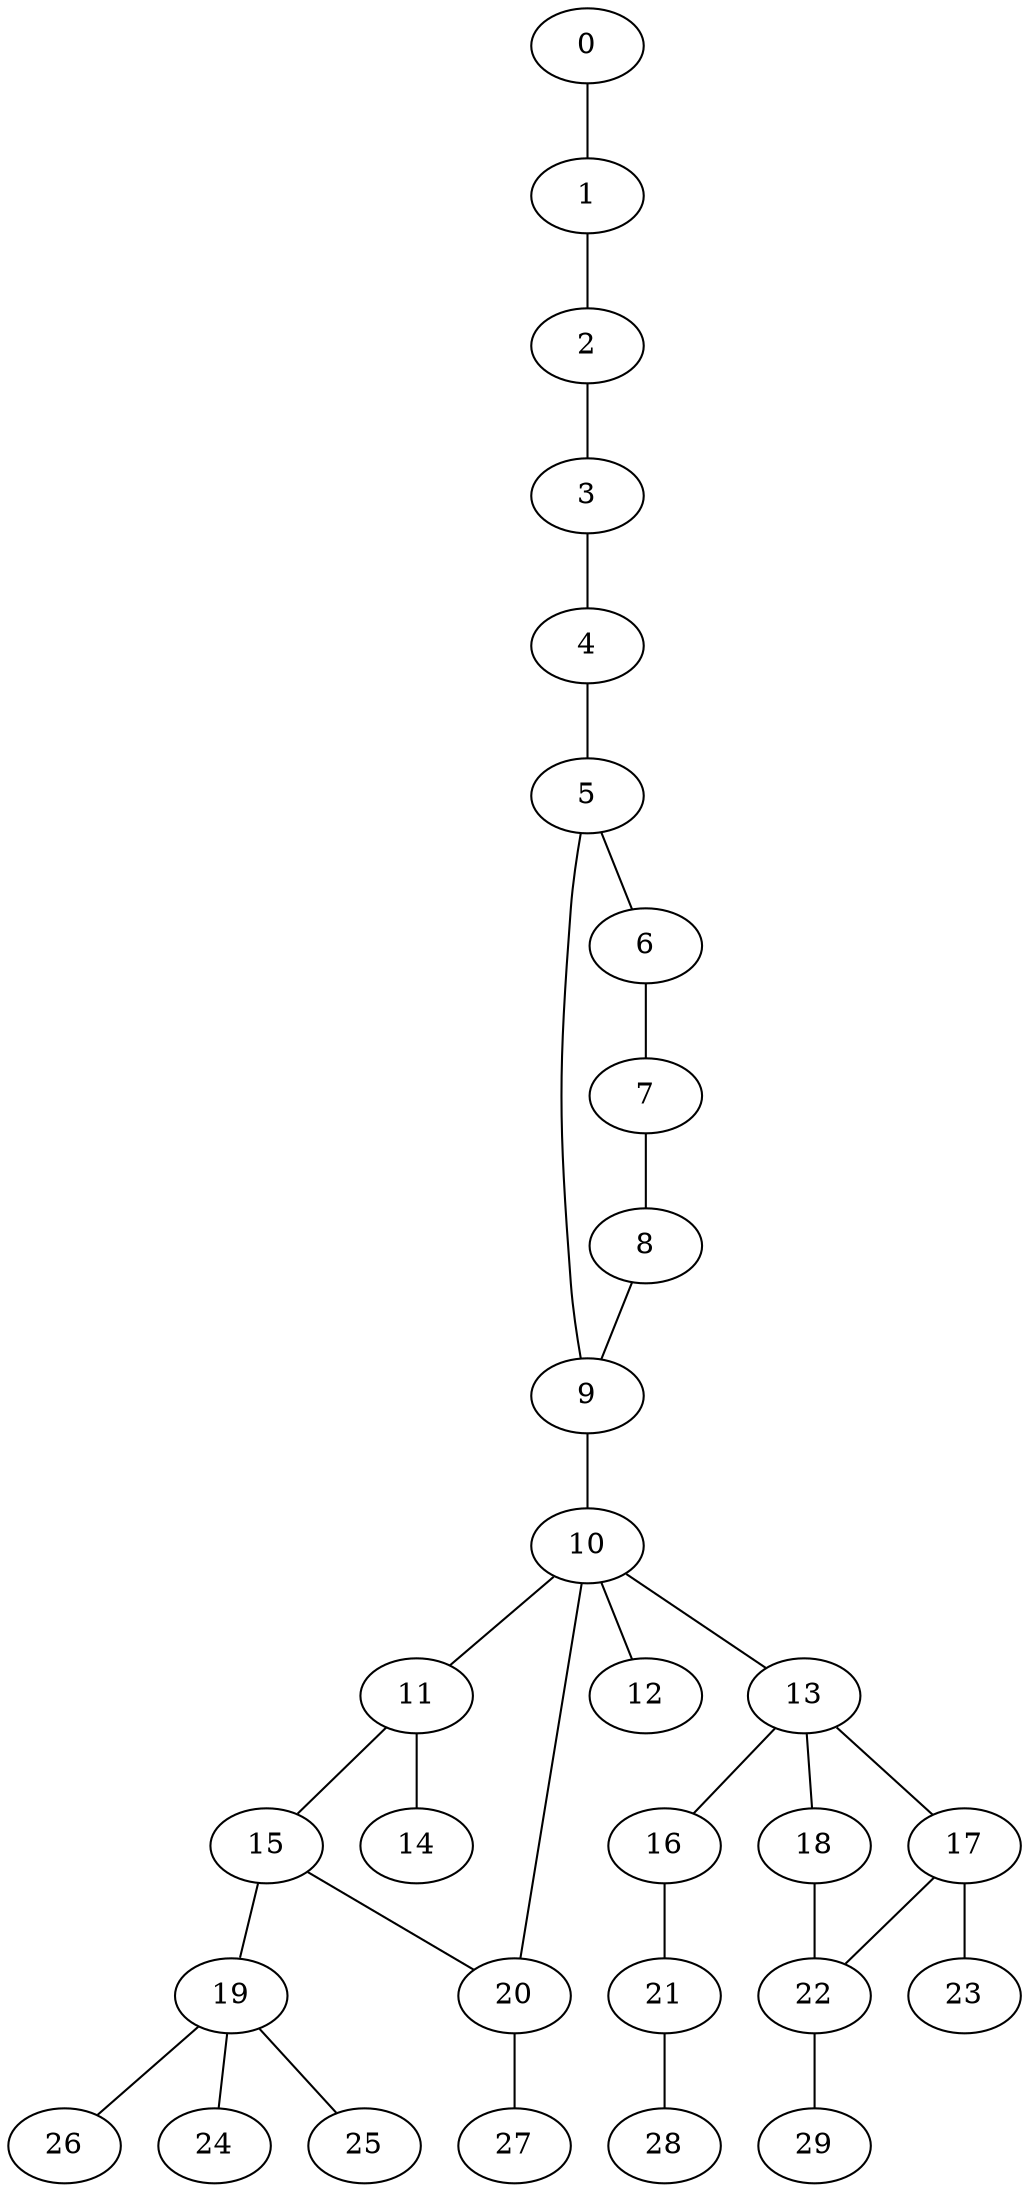 
graph graphname {
    0 -- 1
1 -- 2
2 -- 3
3 -- 4
4 -- 5
5 -- 6
5 -- 9
6 -- 7
7 -- 8
8 -- 9
9 -- 10
10 -- 11
10 -- 12
10 -- 13
10 -- 20
11 -- 14
11 -- 15
13 -- 16
13 -- 17
13 -- 18
15 -- 19
15 -- 20
16 -- 21
17 -- 22
17 -- 23
18 -- 22
19 -- 24
19 -- 25
19 -- 26
20 -- 27
21 -- 28
22 -- 29

}
